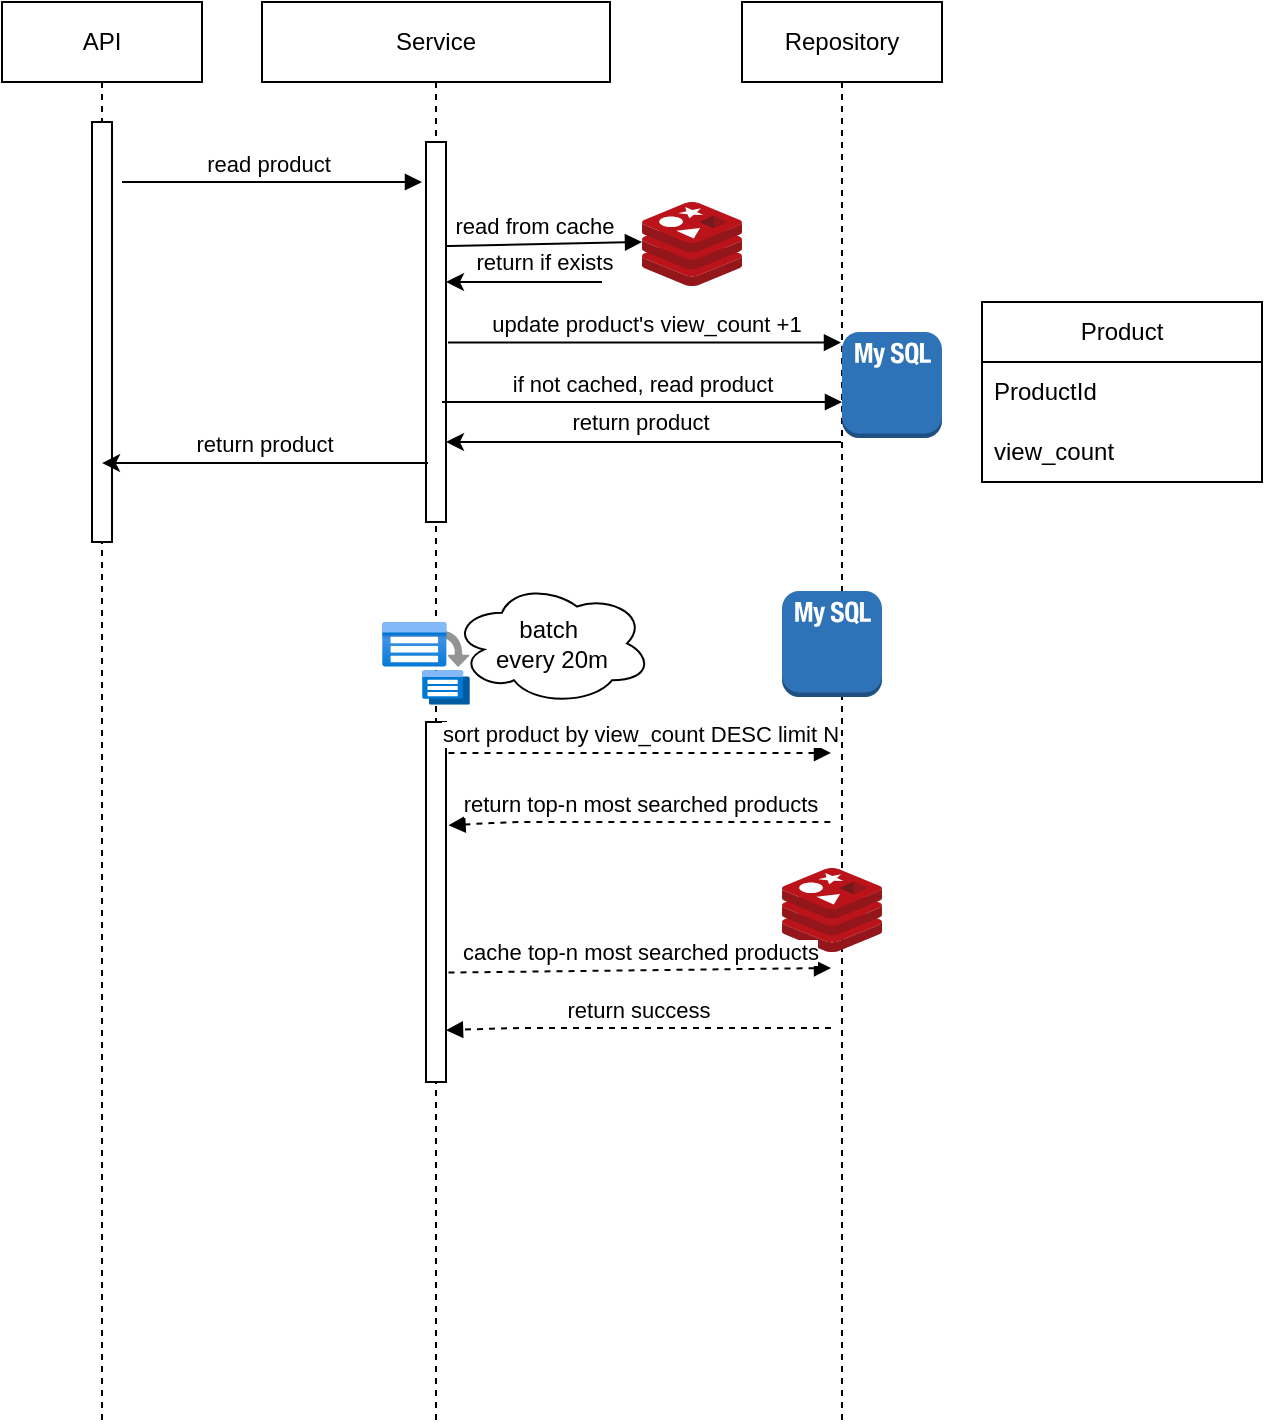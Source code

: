 <mxfile>
    <diagram id="_qYy_YDmPthP_Fgu3tGh" name="페이지-1">
        <mxGraphModel dx="662" dy="670" grid="1" gridSize="10" guides="1" tooltips="1" connect="1" arrows="1" fold="1" page="1" pageScale="1" pageWidth="827" pageHeight="1169" math="0" shadow="0">
            <root>
                <mxCell id="0"/>
                <mxCell id="1" parent="0"/>
                <mxCell id="17" value="Product" style="swimlane;fontStyle=0;childLayout=stackLayout;horizontal=1;startSize=30;horizontalStack=0;resizeParent=1;resizeParentMax=0;resizeLast=0;collapsible=1;marginBottom=0;whiteSpace=wrap;html=1;" parent="1" vertex="1">
                    <mxGeometry x="600" y="330" width="140" height="90" as="geometry"/>
                </mxCell>
                <mxCell id="18" value="ProductId" style="text;strokeColor=none;fillColor=none;align=left;verticalAlign=middle;spacingLeft=4;spacingRight=4;overflow=hidden;points=[[0,0.5],[1,0.5]];portConstraint=eastwest;rotatable=0;whiteSpace=wrap;html=1;" parent="17" vertex="1">
                    <mxGeometry y="30" width="140" height="30" as="geometry"/>
                </mxCell>
                <mxCell id="19" value="view_count" style="text;strokeColor=none;fillColor=none;align=left;verticalAlign=middle;spacingLeft=4;spacingRight=4;overflow=hidden;points=[[0,0.5],[1,0.5]];portConstraint=eastwest;rotatable=0;whiteSpace=wrap;html=1;" parent="17" vertex="1">
                    <mxGeometry y="60" width="140" height="30" as="geometry"/>
                </mxCell>
                <mxCell id="68" value="API" style="shape=umlLifeline;perimeter=lifelinePerimeter;whiteSpace=wrap;html=1;container=1;collapsible=0;recursiveResize=0;outlineConnect=0;" parent="1" vertex="1">
                    <mxGeometry x="110" y="180" width="100" height="710" as="geometry"/>
                </mxCell>
                <mxCell id="128" value="" style="html=1;points=[];perimeter=orthogonalPerimeter;" parent="68" vertex="1">
                    <mxGeometry x="45" y="60" width="10" height="210" as="geometry"/>
                </mxCell>
                <mxCell id="73" value="Service" style="shape=umlLifeline;perimeter=lifelinePerimeter;whiteSpace=wrap;html=1;container=1;collapsible=0;recursiveResize=0;outlineConnect=0;movable=1;resizable=1;rotatable=1;deletable=1;editable=1;connectable=1;" parent="1" vertex="1">
                    <mxGeometry x="240" y="180" width="174" height="710" as="geometry"/>
                </mxCell>
                <mxCell id="130" value="read from cache" style="html=1;verticalAlign=bottom;endArrow=block;exitX=1.125;exitY=0.696;exitDx=0;exitDy=0;exitPerimeter=0;" parent="73" edge="1">
                    <mxGeometry width="80" relative="1" as="geometry">
                        <mxPoint x="82" y="122.28" as="sourcePoint"/>
                        <mxPoint x="190" y="120" as="targetPoint"/>
                    </mxGeometry>
                </mxCell>
                <mxCell id="131" value="" style="html=1;points=[];perimeter=orthogonalPerimeter;" parent="73" vertex="1">
                    <mxGeometry x="82" y="70" width="10" height="190" as="geometry"/>
                </mxCell>
                <mxCell id="133" value="" style="endArrow=classic;html=1;" parent="73" edge="1">
                    <mxGeometry width="50" height="50" relative="1" as="geometry">
                        <mxPoint x="170" y="140" as="sourcePoint"/>
                        <mxPoint x="92" y="140" as="targetPoint"/>
                        <Array as="points">
                            <mxPoint x="125.75" y="140"/>
                        </Array>
                    </mxGeometry>
                </mxCell>
                <mxCell id="134" value="return if exists" style="edgeLabel;html=1;align=center;verticalAlign=middle;resizable=0;points=[];" parent="133" vertex="1" connectable="0">
                    <mxGeometry x="0.398" y="4" relative="1" as="geometry">
                        <mxPoint x="25" y="-14" as="offset"/>
                    </mxGeometry>
                </mxCell>
                <mxCell id="138" value="" style="endArrow=classic;html=1;" parent="73" edge="1">
                    <mxGeometry width="50" height="50" relative="1" as="geometry">
                        <mxPoint x="289.5" y="220" as="sourcePoint"/>
                        <mxPoint x="92" y="220" as="targetPoint"/>
                        <Array as="points">
                            <mxPoint x="225.75" y="220"/>
                            <mxPoint x="125.75" y="220"/>
                        </Array>
                    </mxGeometry>
                </mxCell>
                <mxCell id="139" value="return product" style="edgeLabel;html=1;align=center;verticalAlign=middle;resizable=0;points=[];" parent="138" vertex="1" connectable="0">
                    <mxGeometry x="0.398" y="4" relative="1" as="geometry">
                        <mxPoint x="37" y="-14" as="offset"/>
                    </mxGeometry>
                </mxCell>
                <mxCell id="129" value="read product" style="html=1;verticalAlign=bottom;endArrow=block;" parent="73" edge="1">
                    <mxGeometry x="-0.026" width="80" relative="1" as="geometry">
                        <mxPoint x="-70.0" y="90" as="sourcePoint"/>
                        <mxPoint x="80" y="90" as="targetPoint"/>
                        <mxPoint as="offset"/>
                    </mxGeometry>
                </mxCell>
                <mxCell id="74" value="" style="html=1;points=[];perimeter=orthogonalPerimeter;" parent="73" vertex="1">
                    <mxGeometry x="82" y="360" width="10" height="180" as="geometry"/>
                </mxCell>
                <mxCell id="83" value="Repository" style="shape=umlLifeline;perimeter=lifelinePerimeter;whiteSpace=wrap;html=1;container=1;collapsible=0;recursiveResize=0;outlineConnect=0;" parent="1" vertex="1">
                    <mxGeometry x="480" y="180" width="100" height="710" as="geometry"/>
                </mxCell>
                <mxCell id="136" value="" style="outlineConnect=0;dashed=0;verticalLabelPosition=bottom;verticalAlign=top;align=center;html=1;shape=mxgraph.aws3.mysql_db_instance_2;fillColor=#2E73B8;gradientColor=none;" parent="83" vertex="1">
                    <mxGeometry x="50" y="165" width="50" height="53" as="geometry"/>
                </mxCell>
                <mxCell id="112" value="" style="aspect=fixed;html=1;points=[];align=center;image;fontSize=12;image=img/lib/azure2/compute/Batch_Accounts.svg;labelBackgroundColor=#000000;fillColor=#FFFFFF;" parent="83" vertex="1">
                    <mxGeometry x="-180" y="310" width="44" height="41.41" as="geometry"/>
                </mxCell>
                <mxCell id="124" value="batch&amp;nbsp;&lt;br&gt;every 20m" style="ellipse;shape=cloud;whiteSpace=wrap;html=1;" parent="83" vertex="1">
                    <mxGeometry x="-145" y="290" width="100" height="61.41" as="geometry"/>
                </mxCell>
                <mxCell id="85" value="" style="sketch=0;aspect=fixed;html=1;points=[];align=center;image;fontSize=12;image=img/lib/mscae/Cache_Redis_Product.svg;" parent="83" vertex="1">
                    <mxGeometry x="20" y="433" width="50" height="42" as="geometry"/>
                </mxCell>
                <mxCell id="118" value="" style="outlineConnect=0;dashed=0;verticalLabelPosition=bottom;verticalAlign=top;align=center;html=1;shape=mxgraph.aws3.mysql_db_instance_2;fillColor=#2E73B8;gradientColor=none;" parent="83" vertex="1">
                    <mxGeometry x="20" y="294.5" width="50" height="53" as="geometry"/>
                </mxCell>
                <mxCell id="92" value="cache top-n most searched products" style="html=1;verticalAlign=bottom;endArrow=block;dashed=1;exitX=1.125;exitY=0.696;exitDx=0;exitDy=0;exitPerimeter=0;" parent="83" source="74" edge="1">
                    <mxGeometry width="80" relative="1" as="geometry">
                        <mxPoint x="-145" y="483" as="sourcePoint"/>
                        <mxPoint x="44.5" y="483" as="targetPoint"/>
                    </mxGeometry>
                </mxCell>
                <mxCell id="93" value="return success" style="html=1;verticalAlign=bottom;endArrow=block;dashed=1;entryX=1;entryY=0.856;entryDx=0;entryDy=0;entryPerimeter=0;" parent="83" target="74" edge="1">
                    <mxGeometry x="0.0" width="80" relative="1" as="geometry">
                        <mxPoint x="44.5" y="513" as="sourcePoint"/>
                        <mxPoint x="-174.676" y="513" as="targetPoint"/>
                        <mxPoint as="offset"/>
                        <Array as="points">
                            <mxPoint x="-115" y="513"/>
                        </Array>
                    </mxGeometry>
                </mxCell>
                <mxCell id="122" value="return top-n most searched products" style="html=1;verticalAlign=bottom;endArrow=block;dashed=1;entryX=1.125;entryY=0.287;entryDx=0;entryDy=0;entryPerimeter=0;" parent="83" target="74" edge="1">
                    <mxGeometry x="0.0" width="80" relative="1" as="geometry">
                        <mxPoint x="44.18" y="410" as="sourcePoint"/>
                        <mxPoint x="-145" y="410" as="targetPoint"/>
                        <mxPoint as="offset"/>
                        <Array as="points">
                            <mxPoint x="-115.32" y="410"/>
                        </Array>
                    </mxGeometry>
                </mxCell>
                <mxCell id="119" value="sort product by view_count DESC limit N" style="html=1;verticalAlign=bottom;endArrow=block;dashed=1;exitX=1.125;exitY=0.086;exitDx=0;exitDy=0;exitPerimeter=0;" parent="83" source="74" edge="1">
                    <mxGeometry width="80" relative="1" as="geometry">
                        <mxPoint x="-129" y="380" as="sourcePoint"/>
                        <mxPoint x="44.5" y="375.48" as="targetPoint"/>
                    </mxGeometry>
                </mxCell>
                <mxCell id="75" value="update product's view_count +1" style="html=1;verticalAlign=bottom;endArrow=block;exitX=1.1;exitY=0.611;exitDx=0;exitDy=0;exitPerimeter=0;" parent="1" edge="1">
                    <mxGeometry width="80" relative="1" as="geometry">
                        <mxPoint x="333" y="350.255" as="sourcePoint"/>
                        <mxPoint x="529.5" y="350.255" as="targetPoint"/>
                    </mxGeometry>
                </mxCell>
                <mxCell id="132" value="" style="sketch=0;aspect=fixed;html=1;points=[];align=center;image;fontSize=12;image=img/lib/mscae/Cache_Redis_Product.svg;" parent="1" vertex="1">
                    <mxGeometry x="430" y="280" width="50" height="42" as="geometry"/>
                </mxCell>
                <mxCell id="137" value="if not cached, read product" style="html=1;verticalAlign=bottom;endArrow=block;" parent="1" edge="1">
                    <mxGeometry width="80" relative="1" as="geometry">
                        <mxPoint x="330" y="380" as="sourcePoint"/>
                        <mxPoint x="530" y="380" as="targetPoint"/>
                    </mxGeometry>
                </mxCell>
                <mxCell id="140" value="" style="endArrow=classic;html=1;exitX=0.1;exitY=0.845;exitDx=0;exitDy=0;exitPerimeter=0;" parent="1" edge="1" target="68" source="131">
                    <mxGeometry width="50" height="50" relative="1" as="geometry">
                        <mxPoint x="326.75" y="445.005" as="sourcePoint"/>
                        <mxPoint x="165" y="445.005" as="targetPoint"/>
                    </mxGeometry>
                </mxCell>
                <mxCell id="141" value="return product" style="edgeLabel;html=1;align=center;verticalAlign=middle;resizable=0;points=[];" parent="140" vertex="1" connectable="0">
                    <mxGeometry x="0.225" y="-4" relative="1" as="geometry">
                        <mxPoint x="18" y="-6" as="offset"/>
                    </mxGeometry>
                </mxCell>
            </root>
        </mxGraphModel>
    </diagram>
</mxfile>